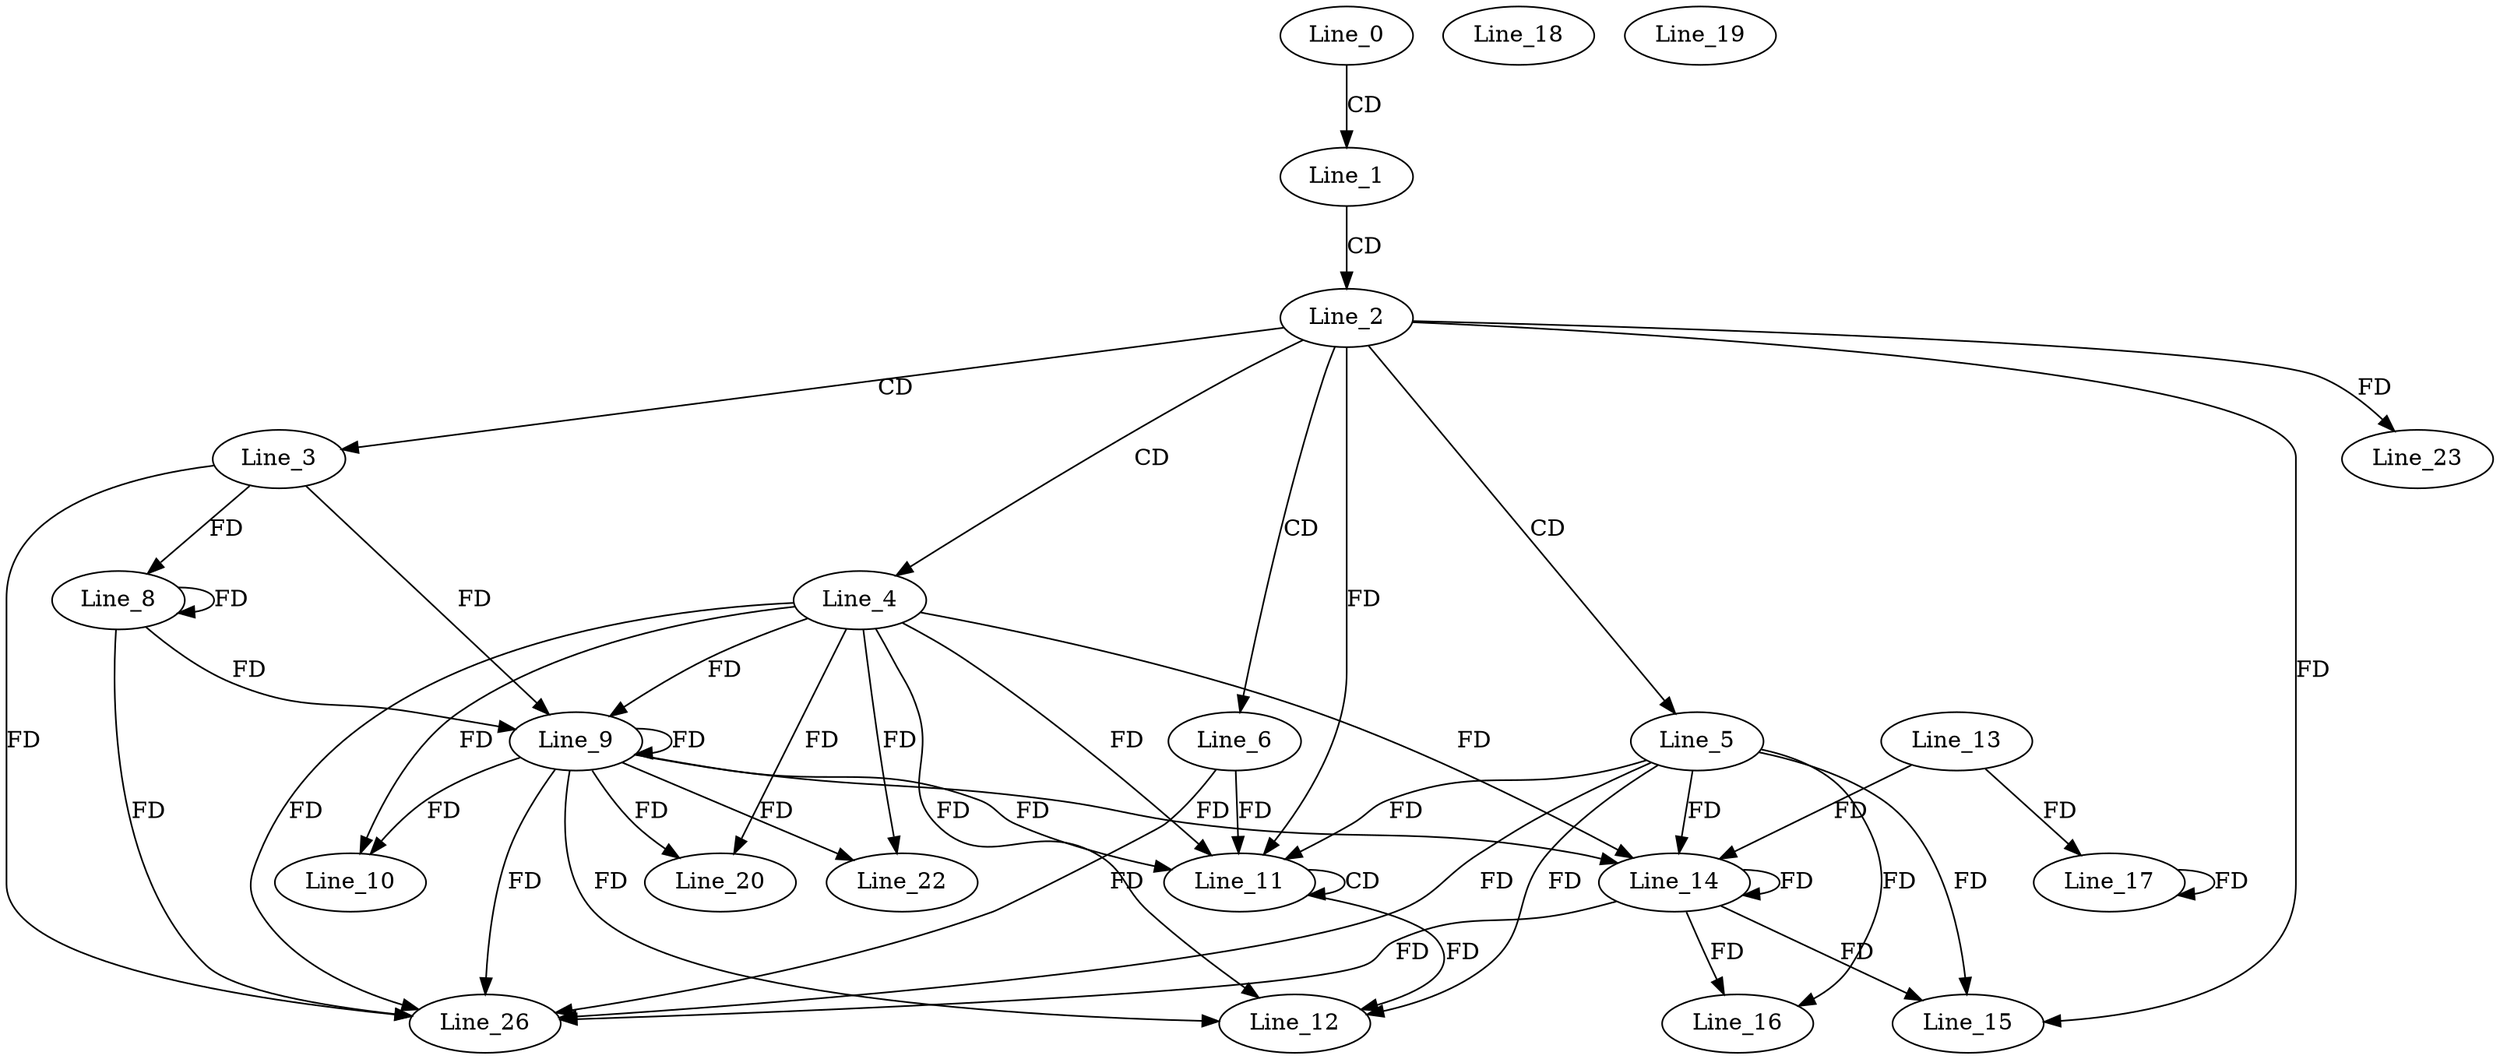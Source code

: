 digraph G {
  Line_0;
  Line_1;
  Line_2;
  Line_3;
  Line_4;
  Line_5;
  Line_6;
  Line_8;
  Line_8;
  Line_9;
  Line_9;
  Line_10;
  Line_11;
  Line_11;
  Line_11;
  Line_12;
  Line_14;
  Line_14;
  Line_13;
  Line_15;
  Line_15;
  Line_16;
  Line_17;
  Line_18;
  Line_18;
  Line_19;
  Line_20;
  Line_22;
  Line_23;
  Line_26;
  Line_0 -> Line_1 [ label="CD" ];
  Line_1 -> Line_2 [ label="CD" ];
  Line_2 -> Line_3 [ label="CD" ];
  Line_2 -> Line_4 [ label="CD" ];
  Line_2 -> Line_5 [ label="CD" ];
  Line_2 -> Line_6 [ label="CD" ];
  Line_3 -> Line_8 [ label="FD" ];
  Line_8 -> Line_8 [ label="FD" ];
  Line_4 -> Line_9 [ label="FD" ];
  Line_9 -> Line_9 [ label="FD" ];
  Line_3 -> Line_9 [ label="FD" ];
  Line_8 -> Line_9 [ label="FD" ];
  Line_4 -> Line_10 [ label="FD" ];
  Line_9 -> Line_10 [ label="FD" ];
  Line_11 -> Line_11 [ label="CD" ];
  Line_4 -> Line_11 [ label="FD" ];
  Line_9 -> Line_11 [ label="FD" ];
  Line_5 -> Line_11 [ label="FD" ];
  Line_6 -> Line_11 [ label="FD" ];
  Line_2 -> Line_11 [ label="FD" ];
  Line_11 -> Line_12 [ label="FD" ];
  Line_4 -> Line_12 [ label="FD" ];
  Line_9 -> Line_12 [ label="FD" ];
  Line_5 -> Line_12 [ label="FD" ];
  Line_5 -> Line_14 [ label="FD" ];
  Line_14 -> Line_14 [ label="FD" ];
  Line_4 -> Line_14 [ label="FD" ];
  Line_9 -> Line_14 [ label="FD" ];
  Line_13 -> Line_14 [ label="FD" ];
  Line_5 -> Line_15 [ label="FD" ];
  Line_14 -> Line_15 [ label="FD" ];
  Line_2 -> Line_15 [ label="FD" ];
  Line_5 -> Line_16 [ label="FD" ];
  Line_14 -> Line_16 [ label="FD" ];
  Line_13 -> Line_17 [ label="FD" ];
  Line_17 -> Line_17 [ label="FD" ];
  Line_4 -> Line_20 [ label="FD" ];
  Line_9 -> Line_20 [ label="FD" ];
  Line_4 -> Line_22 [ label="FD" ];
  Line_9 -> Line_22 [ label="FD" ];
  Line_2 -> Line_23 [ label="FD" ];
  Line_6 -> Line_26 [ label="FD" ];
  Line_5 -> Line_26 [ label="FD" ];
  Line_14 -> Line_26 [ label="FD" ];
  Line_4 -> Line_26 [ label="FD" ];
  Line_9 -> Line_26 [ label="FD" ];
  Line_3 -> Line_26 [ label="FD" ];
  Line_8 -> Line_26 [ label="FD" ];
}
